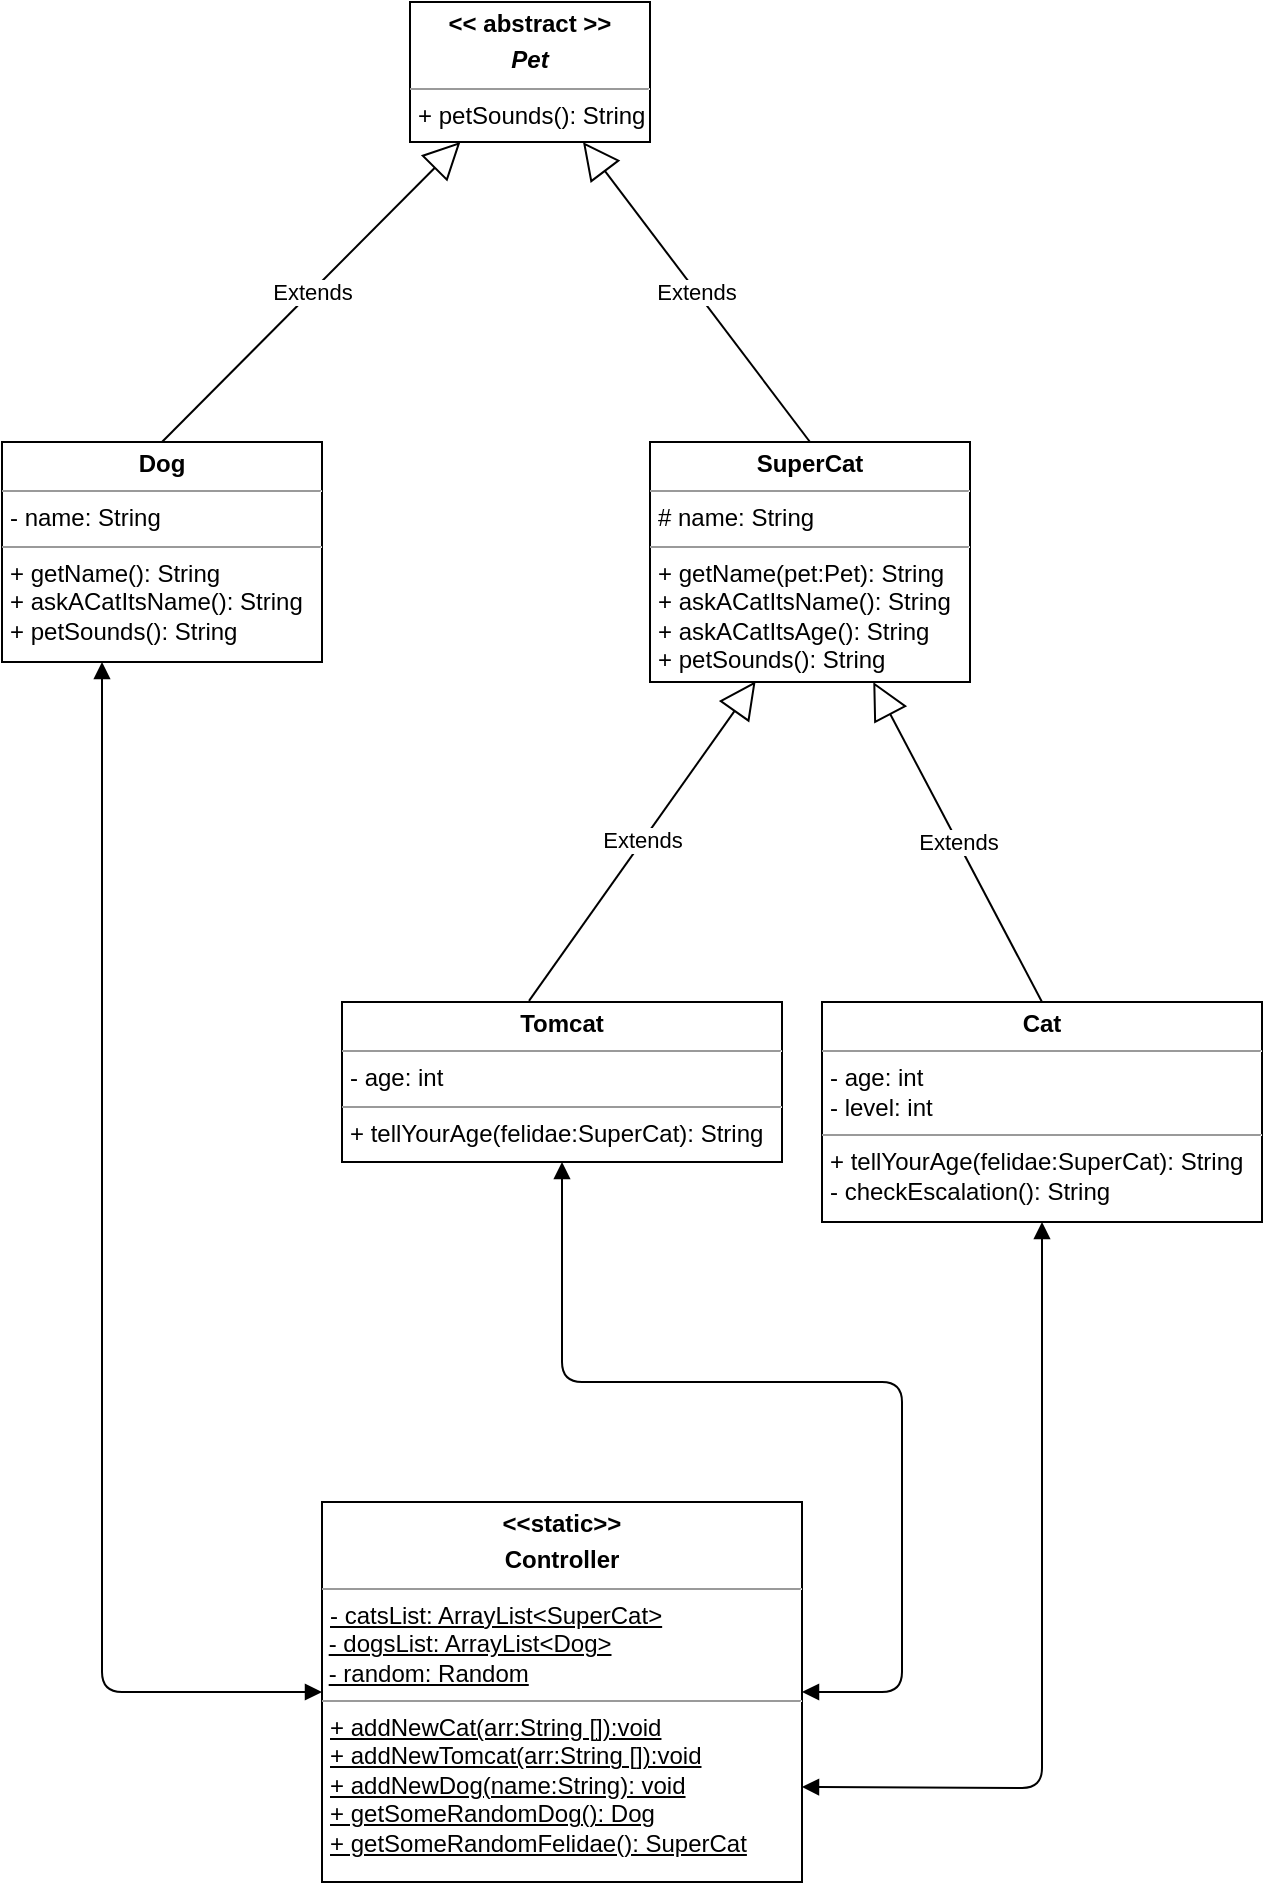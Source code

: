 <mxfile pages="3">
    <diagram name="AskACatItsAge" id="DpLw6PZjZQ7TQEPxX2lx">
        <mxGraphModel dx="947" dy="414" grid="1" gridSize="10" guides="1" tooltips="1" connect="1" arrows="1" fold="1" page="1" pageScale="1" pageWidth="827" pageHeight="1169" math="0" shadow="0">
            <root>
                <mxCell id="TSDw7aBspsEVQ6Ing-Lo-0"/>
                <mxCell id="TSDw7aBspsEVQ6Ing-Lo-1" parent="TSDw7aBspsEVQ6Ing-Lo-0"/>
                <mxCell id="TSDw7aBspsEVQ6Ing-Lo-2" value="&lt;p style=&quot;margin: 0px ; margin-top: 4px ; text-align: center&quot;&gt;&lt;b&gt;SuperCat&lt;/b&gt;&lt;/p&gt;&lt;hr size=&quot;1&quot;&gt;&lt;p style=&quot;margin: 0px ; margin-left: 4px&quot;&gt;# name: String&lt;/p&gt;&lt;hr size=&quot;1&quot;&gt;&lt;p style=&quot;margin: 0px ; margin-left: 4px&quot;&gt;&lt;span&gt;+ getName(pet:Pet): String&lt;/span&gt;&lt;br&gt;&lt;/p&gt;&lt;p style=&quot;margin: 0px ; margin-left: 4px&quot;&gt;+ askACatItsName(): String&lt;br&gt;&lt;/p&gt;&lt;p style=&quot;margin: 0px ; margin-left: 4px&quot;&gt;+ askACatItsAge(): String&lt;br&gt;&lt;/p&gt;&lt;p style=&quot;margin: 0px ; margin-left: 4px&quot;&gt;+ petSounds(): String&lt;br&gt;&lt;/p&gt;" style="verticalAlign=top;align=left;overflow=fill;fontSize=12;fontFamily=Helvetica;html=1;" parent="TSDw7aBspsEVQ6Ing-Lo-1" vertex="1">
                    <mxGeometry x="474" y="280" width="160" height="120" as="geometry"/>
                </mxCell>
                <mxCell id="TSDw7aBspsEVQ6Ing-Lo-3" value="&lt;p style=&quot;margin: 0px ; margin-top: 4px ; text-align: center&quot;&gt;&lt;b&gt;&amp;lt;&amp;lt;static&amp;gt;&amp;gt;&lt;/b&gt;&lt;b&gt;&lt;br&gt;&lt;/b&gt;&lt;/p&gt;&lt;p style=&quot;margin: 0px ; margin-top: 4px ; text-align: center&quot;&gt;&lt;b&gt;Controller&lt;/b&gt;&lt;/p&gt;&lt;hr size=&quot;1&quot;&gt;&lt;p style=&quot;margin: 0px ; margin-left: 4px&quot;&gt;&lt;u&gt;- catsList: ArrayList&amp;lt;SuperCat&amp;gt;&lt;/u&gt;&lt;/p&gt;&amp;nbsp;&lt;u&gt;- dogsList: ArrayList&amp;lt;Dog&amp;gt;&lt;/u&gt;&lt;br&gt;&amp;nbsp;&lt;u&gt;- random: Random&lt;/u&gt;&lt;br&gt;&lt;hr size=&quot;1&quot;&gt;&lt;p style=&quot;margin: 0px ; margin-left: 4px&quot;&gt;&lt;u&gt;+ addNewCat(arr:String []):void&lt;/u&gt;&lt;br&gt;&lt;/p&gt;&lt;p style=&quot;margin: 0px ; margin-left: 4px&quot;&gt;&lt;u&gt;+ addNewTomcat(arr:String []):void&lt;/u&gt;&lt;/p&gt;&lt;p style=&quot;margin: 0px ; margin-left: 4px&quot;&gt;&lt;u&gt;+ addNewDog(name:String): void&lt;br&gt;&lt;/u&gt;&lt;/p&gt;&lt;p style=&quot;margin: 0px ; margin-left: 4px&quot;&gt;&lt;u&gt;+ getSomeRandomDog(): Dog&lt;br&gt;&lt;/u&gt;&lt;/p&gt;&lt;p style=&quot;margin: 0px ; margin-left: 4px&quot;&gt;&lt;u&gt;+ getSomeRandomFelidae(): SuperCat&lt;/u&gt;&lt;/p&gt;&lt;p style=&quot;margin: 0px ; margin-left: 4px&quot;&gt;&lt;br&gt;&lt;/p&gt;" style="verticalAlign=top;align=left;overflow=fill;fontSize=12;fontFamily=Helvetica;html=1;" parent="TSDw7aBspsEVQ6Ing-Lo-1" vertex="1">
                    <mxGeometry x="310" y="810" width="240" height="190" as="geometry"/>
                </mxCell>
                <mxCell id="TSDw7aBspsEVQ6Ing-Lo-4" value="&lt;p style=&quot;margin: 0px ; margin-top: 4px ; text-align: center&quot;&gt;&lt;b&gt;Dog&lt;/b&gt;&lt;/p&gt;&lt;hr size=&quot;1&quot;&gt;&lt;p style=&quot;margin: 0px ; margin-left: 4px&quot;&gt;- name: String&lt;/p&gt;&lt;hr size=&quot;1&quot;&gt;&lt;p style=&quot;margin: 0px ; margin-left: 4px&quot;&gt;&lt;span&gt;+ getName(): String&lt;/span&gt;&lt;/p&gt;&lt;p style=&quot;margin: 0px ; margin-left: 4px&quot;&gt;&lt;span&gt;+ askACatItsName(): String&lt;/span&gt;&lt;br&gt;&lt;/p&gt;&lt;p style=&quot;margin: 0px ; margin-left: 4px&quot;&gt;+ petSounds(): String&lt;br&gt;&lt;/p&gt;" style="verticalAlign=top;align=left;overflow=fill;fontSize=12;fontFamily=Helvetica;html=1;" parent="TSDw7aBspsEVQ6Ing-Lo-1" vertex="1">
                    <mxGeometry x="150" y="280" width="160" height="110" as="geometry"/>
                </mxCell>
                <mxCell id="TSDw7aBspsEVQ6Ing-Lo-5" value="&lt;p style=&quot;margin: 0px ; margin-top: 4px ; text-align: center&quot;&gt;&lt;b&gt;&amp;lt;&amp;lt; abstract &amp;gt;&amp;gt;&lt;/b&gt;&lt;/p&gt;&lt;p style=&quot;margin: 0px ; margin-top: 4px ; text-align: center&quot;&gt;&lt;b&gt;&lt;i&gt;Pet&lt;/i&gt;&lt;/b&gt;&lt;/p&gt;&lt;hr size=&quot;1&quot;&gt;&lt;p style=&quot;margin: 0px ; margin-left: 4px&quot;&gt;&lt;span&gt;+ petSounds(): String&lt;/span&gt;&lt;br&gt;&lt;/p&gt;" style="verticalAlign=top;align=left;overflow=fill;fontSize=12;fontFamily=Helvetica;html=1;" parent="TSDw7aBspsEVQ6Ing-Lo-1" vertex="1">
                    <mxGeometry x="354" y="60" width="120" height="70" as="geometry"/>
                </mxCell>
                <mxCell id="TSDw7aBspsEVQ6Ing-Lo-6" value="Extends" style="endArrow=block;endSize=16;endFill=0;html=1;exitX=0.5;exitY=0;exitDx=0;exitDy=0;" parent="TSDw7aBspsEVQ6Ing-Lo-1" source="TSDw7aBspsEVQ6Ing-Lo-2" target="TSDw7aBspsEVQ6Ing-Lo-5" edge="1">
                    <mxGeometry width="160" relative="1" as="geometry">
                        <mxPoint x="420" y="130" as="sourcePoint"/>
                        <mxPoint x="410" y="140" as="targetPoint"/>
                    </mxGeometry>
                </mxCell>
                <mxCell id="TSDw7aBspsEVQ6Ing-Lo-7" value="Extends" style="endArrow=block;endSize=16;endFill=0;html=1;exitX=0.5;exitY=0;exitDx=0;exitDy=0;" parent="TSDw7aBspsEVQ6Ing-Lo-1" source="TSDw7aBspsEVQ6Ing-Lo-4" target="TSDw7aBspsEVQ6Ing-Lo-5" edge="1">
                    <mxGeometry width="160" relative="1" as="geometry">
                        <mxPoint x="80" y="150" as="sourcePoint"/>
                        <mxPoint x="240" y="150" as="targetPoint"/>
                    </mxGeometry>
                </mxCell>
                <mxCell id="TSDw7aBspsEVQ6Ing-Lo-10" value="&lt;p style=&quot;margin: 0px ; margin-top: 4px ; text-align: center&quot;&gt;&lt;b&gt;Cat&lt;/b&gt;&lt;/p&gt;&lt;hr size=&quot;1&quot;&gt;&lt;p style=&quot;margin: 0px ; margin-left: 4px&quot;&gt;- age: int&lt;/p&gt;&lt;p style=&quot;margin: 0px ; margin-left: 4px&quot;&gt;- level: int&lt;br&gt;&lt;/p&gt;&lt;hr size=&quot;1&quot;&gt;&lt;p style=&quot;margin: 0px ; margin-left: 4px&quot;&gt;+ tellYourAge(felidae:SuperCat&lt;span&gt;): String&lt;/span&gt;&lt;/p&gt;&lt;p style=&quot;margin: 0px ; margin-left: 4px&quot;&gt;-&amp;nbsp;checkEscalation(): String&lt;/p&gt;" style="verticalAlign=top;align=left;overflow=fill;fontSize=12;fontFamily=Helvetica;html=1;" parent="TSDw7aBspsEVQ6Ing-Lo-1" vertex="1">
                    <mxGeometry x="560" y="560" width="220" height="110" as="geometry"/>
                </mxCell>
                <mxCell id="TSDw7aBspsEVQ6Ing-Lo-11" value="&lt;p style=&quot;margin: 0px ; margin-top: 4px ; text-align: center&quot;&gt;&lt;b&gt;Tomcat&lt;/b&gt;&lt;/p&gt;&lt;hr size=&quot;1&quot;&gt;&lt;p style=&quot;margin: 0px ; margin-left: 4px&quot;&gt;- age: int&lt;/p&gt;&lt;hr size=&quot;1&quot;&gt;&lt;p style=&quot;margin: 0px ; margin-left: 4px&quot;&gt;&lt;span&gt;+ tellYourAge(felidae:SuperCat&lt;/span&gt;&lt;span&gt;): String&lt;/span&gt;&lt;/p&gt;&lt;p style=&quot;margin: 0px ; margin-left: 4px&quot;&gt;&lt;br&gt;&lt;/p&gt;" style="verticalAlign=top;align=left;overflow=fill;fontSize=12;fontFamily=Helvetica;html=1;" parent="TSDw7aBspsEVQ6Ing-Lo-1" vertex="1">
                    <mxGeometry x="320" y="560" width="220" height="80" as="geometry"/>
                </mxCell>
                <mxCell id="TSDw7aBspsEVQ6Ing-Lo-12" value="Extends" style="endArrow=block;endSize=16;endFill=0;html=1;exitX=0.425;exitY=-0.007;exitDx=0;exitDy=0;exitPerimeter=0;entryX=0.33;entryY=0.997;entryDx=0;entryDy=0;entryPerimeter=0;" parent="TSDw7aBspsEVQ6Ing-Lo-1" source="TSDw7aBspsEVQ6Ing-Lo-11" target="TSDw7aBspsEVQ6Ing-Lo-2" edge="1">
                    <mxGeometry width="160" relative="1" as="geometry">
                        <mxPoint x="414" y="480" as="sourcePoint"/>
                        <mxPoint x="580" y="430" as="targetPoint"/>
                    </mxGeometry>
                </mxCell>
                <mxCell id="TSDw7aBspsEVQ6Ing-Lo-13" value="Extends" style="endArrow=block;endSize=16;endFill=0;html=1;exitX=0.5;exitY=0;exitDx=0;exitDy=0;" parent="TSDw7aBspsEVQ6Ing-Lo-1" source="TSDw7aBspsEVQ6Ing-Lo-10" target="TSDw7aBspsEVQ6Ing-Lo-2" edge="1">
                    <mxGeometry width="160" relative="1" as="geometry">
                        <mxPoint x="890" y="580" as="sourcePoint"/>
                        <mxPoint x="560" y="401" as="targetPoint"/>
                    </mxGeometry>
                </mxCell>
                <mxCell id="0" value="" style="endArrow=block;startArrow=block;endFill=1;startFill=1;html=1;entryX=0;entryY=0.5;entryDx=0;entryDy=0;" edge="1" parent="TSDw7aBspsEVQ6Ing-Lo-1" target="TSDw7aBspsEVQ6Ing-Lo-3">
                    <mxGeometry width="160" relative="1" as="geometry">
                        <mxPoint x="200" y="390" as="sourcePoint"/>
                        <mxPoint x="190" y="910" as="targetPoint"/>
                        <Array as="points">
                            <mxPoint x="200" y="905"/>
                        </Array>
                    </mxGeometry>
                </mxCell>
                <mxCell id="1" value="" style="endArrow=block;startArrow=block;endFill=1;startFill=1;html=1;entryX=1;entryY=0.5;entryDx=0;entryDy=0;exitX=0.5;exitY=1;exitDx=0;exitDy=0;" edge="1" parent="TSDw7aBspsEVQ6Ing-Lo-1" source="TSDw7aBspsEVQ6Ing-Lo-11" target="TSDw7aBspsEVQ6Ing-Lo-3">
                    <mxGeometry width="160" relative="1" as="geometry">
                        <mxPoint x="210" y="400" as="sourcePoint"/>
                        <mxPoint x="320" y="915" as="targetPoint"/>
                        <Array as="points">
                            <mxPoint x="430" y="750"/>
                            <mxPoint x="600" y="750"/>
                            <mxPoint x="600" y="905"/>
                        </Array>
                    </mxGeometry>
                </mxCell>
                <mxCell id="2" value="" style="endArrow=block;startArrow=block;endFill=1;startFill=1;html=1;exitX=1;exitY=0.75;exitDx=0;exitDy=0;" edge="1" parent="TSDw7aBspsEVQ6Ing-Lo-1" source="TSDw7aBspsEVQ6Ing-Lo-3">
                    <mxGeometry width="160" relative="1" as="geometry">
                        <mxPoint x="680" y="970" as="sourcePoint"/>
                        <mxPoint x="670" y="670" as="targetPoint"/>
                        <Array as="points">
                            <mxPoint x="670" y="953"/>
                        </Array>
                    </mxGeometry>
                </mxCell>
            </root>
        </mxGraphModel>
    </diagram>
</mxfile>